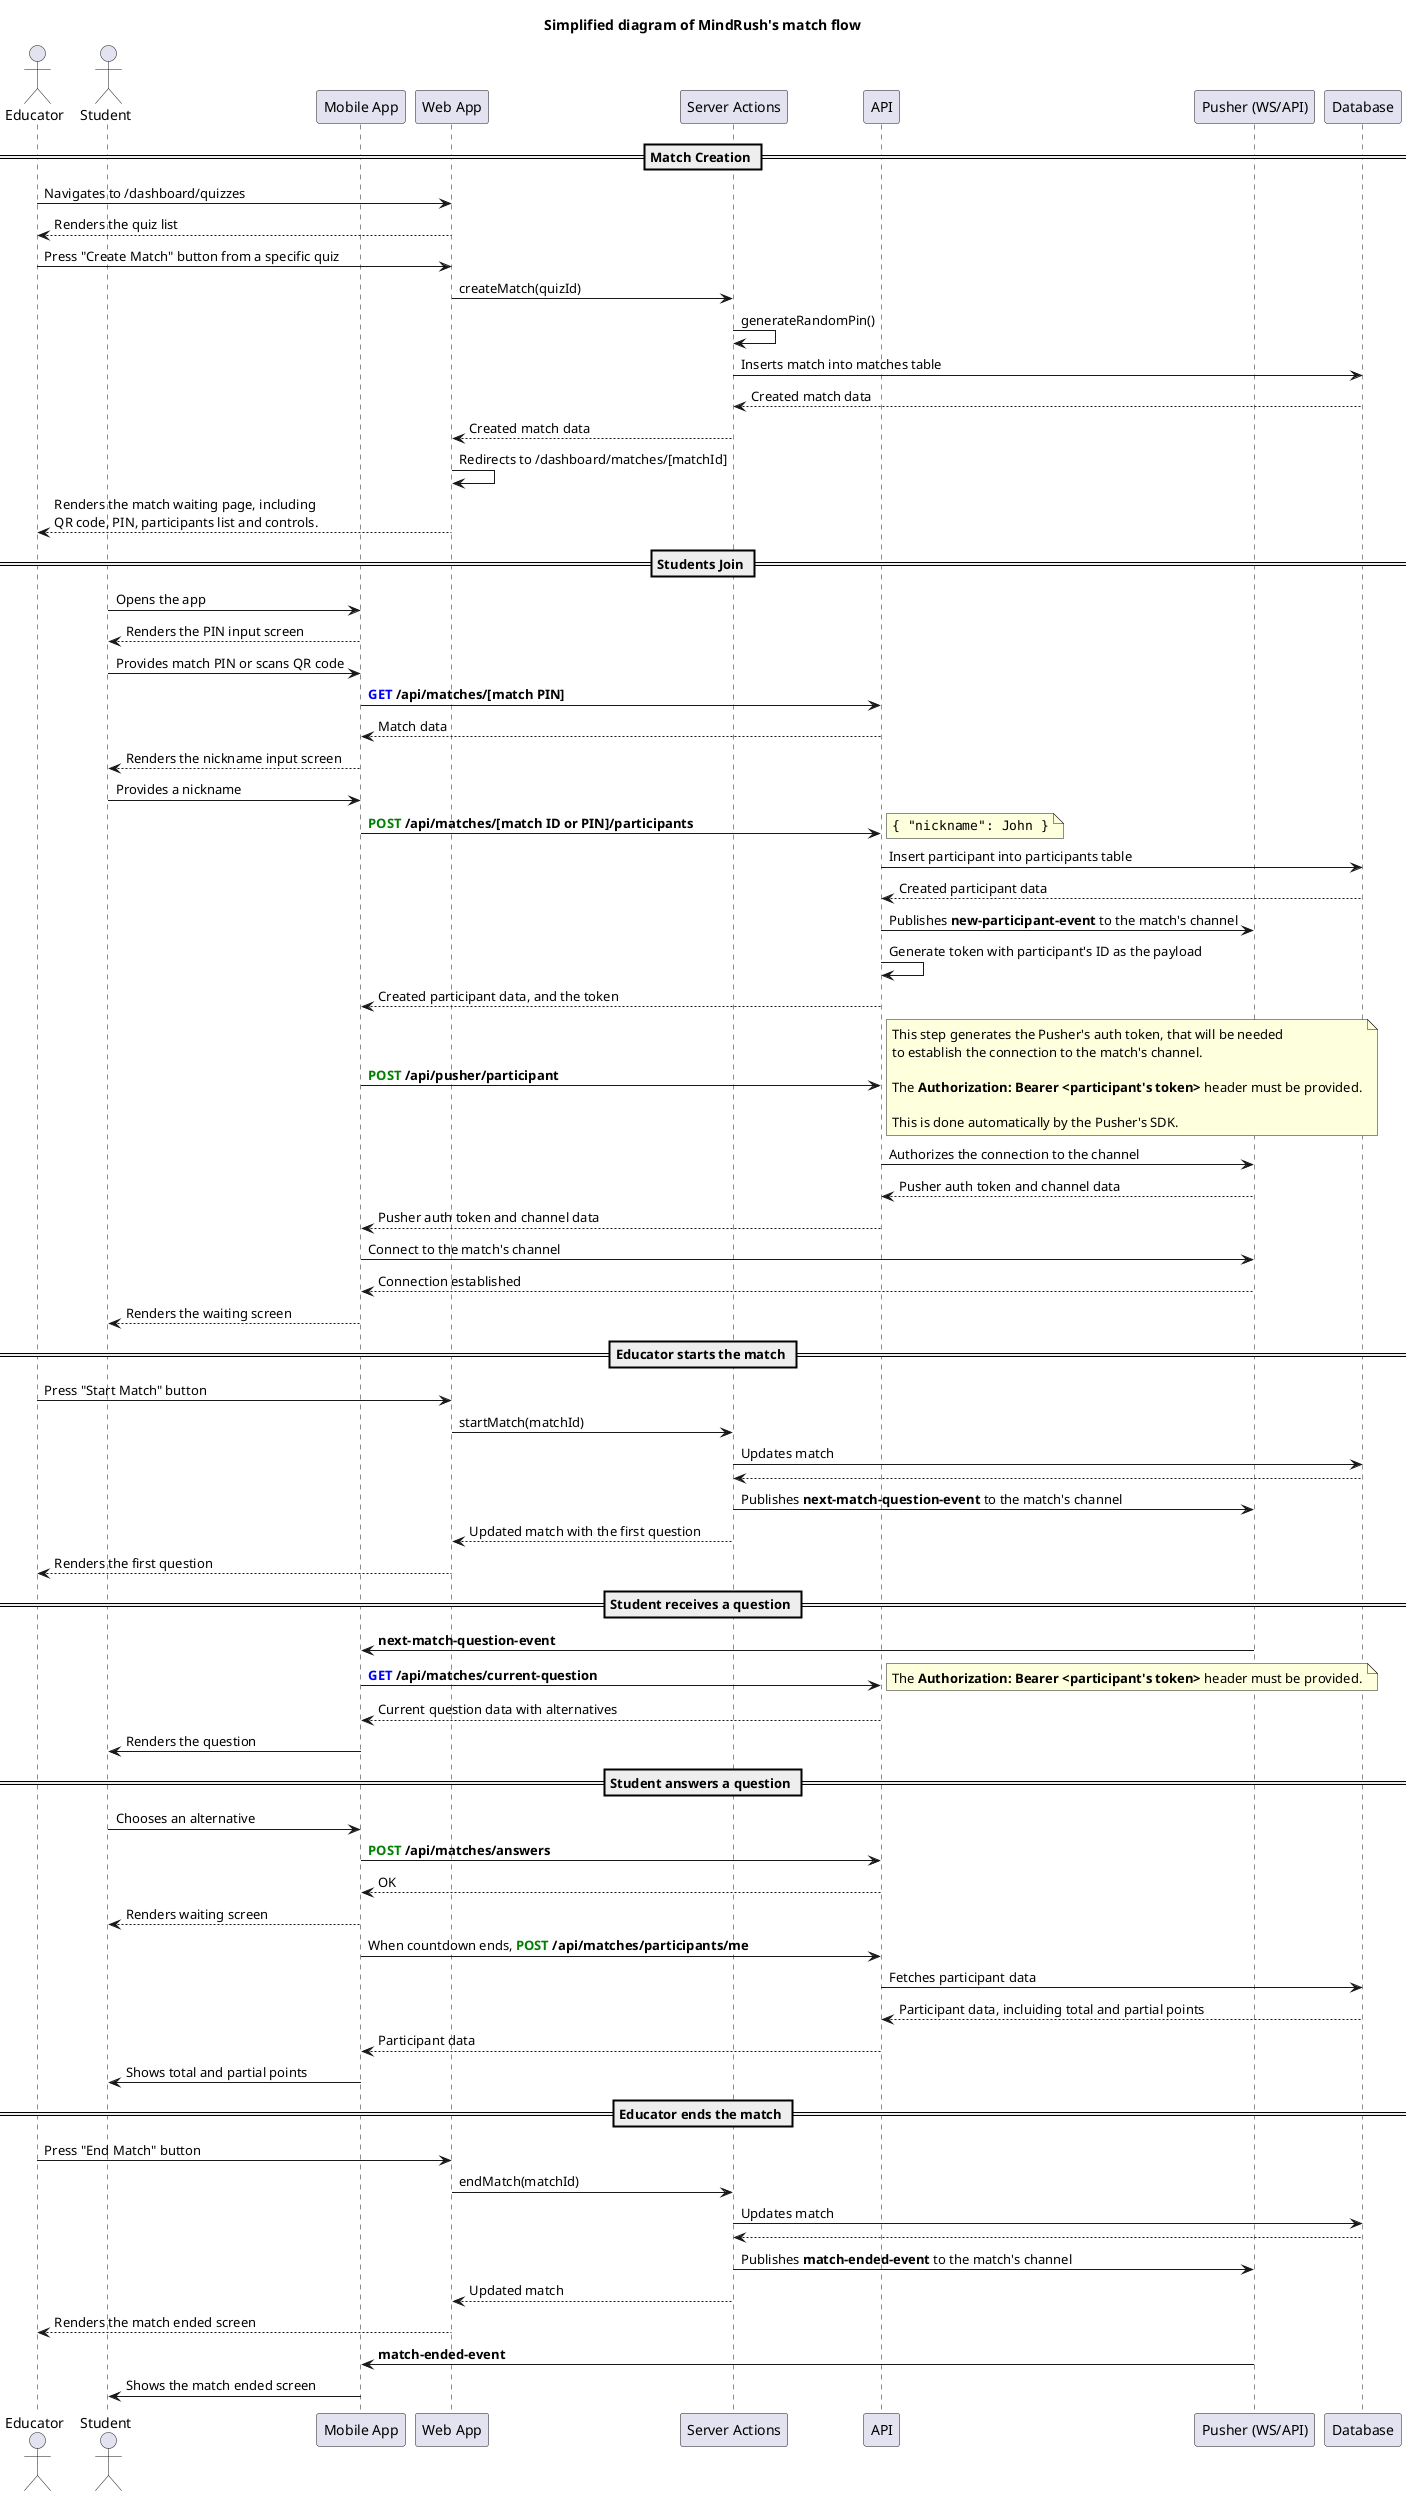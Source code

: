 @startuml MindRush
title Simplified diagram of MindRush's match flow

!define GET <color:blue>GET</color>
!define POST <color:green>POST</color>

actor Educator
actor Student

participant "Mobile App" as MobileApp
participant "Web App" as WebApp
participant "Server Actions" as ServerActions
participant "API" as API
participant "Pusher (WS/API)" as Pusher
participant "Database" as DB

== Match Creation ==

Educator -> WebApp : Navigates to /dashboard/quizzes
Educator <-- WebApp : Renders the quiz list
Educator -> WebApp : Press "Create Match" button from a specific quiz
WebApp -> ServerActions : createMatch(quizId)
ServerActions -> ServerActions : generateRandomPin()
ServerActions -> DB : Inserts match into matches table
ServerActions <-- DB : Created match data
WebApp <-- ServerActions : Created match data
WebApp -> WebApp : Redirects to /dashboard/matches/[matchId]
Educator <-- WebApp : Renders the match waiting page, including\nQR code, PIN, participants list and controls.

== Students Join ==

Student -> MobileApp : Opens the app
Student <-- MobileApp : Renders the PIN input screen
Student -> MobileApp : Provides match PIN or scans QR code
MobileApp -> API : <b>GET /api/matches/[match PIN]</b>

MobileApp <-- API : Match data
Student <-- MobileApp : Renders the nickname input screen

Student -> MobileApp : Provides a nickname
MobileApp -> API : <b>POST /api/matches/[match ID or PIN]/participants</b>
note right
    ""{ "nickname": John }""
end note
API -> DB : Insert participant into participants table
API <-- DB : Created participant data
API -> Pusher : Publishes <b>new-participant-event</b> to the match's channel
API -> API : Generate token with participant's ID as the payload
MobileApp <-- API : Created participant data, and the token

MobileApp -> API : <b>POST /api/pusher/participant</b>
note right
    This step generates the Pusher's auth token, that will be needed
    to establish the connection to the match's channel.

    The <b>Authorization: Bearer <participant's token></b> header must be provided.

    This is done automatically by the Pusher's SDK.
end note

API -> Pusher : Authorizes the connection to the channel
API <-- Pusher : Pusher auth token and channel data
MobileApp <-- API : Pusher auth token and channel data

MobileApp -> Pusher : Connect to the match's channel
MobileApp <-- Pusher : Connection established

Student <-- MobileApp : Renders the waiting screen

== Educator starts the match ==

Educator -> WebApp : Press "Start Match" button
WebApp -> ServerActions : startMatch(matchId)
ServerActions -> DB : Updates match
ServerActions <-- DB
ServerActions -> Pusher : Publishes <b>next-match-question-event</b> to the match's channel
WebApp <-- ServerActions : Updated match with the first question
Educator <-- WebApp : Renders the first question

== Student receives a question ==

Pusher -> MobileApp : <b>next-match-question-event</b>
MobileApp -> API : <b>GET /api/matches/current-question</b>
note right
    The <b>Authorization: Bearer <participant's token></b> header must be provided.
end note
MobileApp <-- API : Current question data with alternatives
MobileApp -> Student : Renders the question

== Student answers a question ==

Student -> MobileApp : Chooses an alternative
MobileApp -> API : <b>POST /api/matches/answers</b>
MobileApp <-- API : OK
Student <-- MobileApp : Renders waiting screen
MobileApp -> API : When countdown ends, <b>POST /api/matches/participants/me</b>
API -> DB : Fetches participant data
API <-- DB : Participant data, incluiding total and partial points
MobileApp <-- API : Participant data
MobileApp -> Student : Shows total and partial points

== Educator ends the match ==

Educator -> WebApp : Press "End Match" button
WebApp -> ServerActions : endMatch(matchId)
ServerActions -> DB : Updates match
ServerActions <-- DB
ServerActions -> Pusher : Publishes <b>match-ended-event</b> to the match's channel
WebApp <-- ServerActions : Updated match
Educator <-- WebApp : Renders the match ended screen

Pusher -> MobileApp : <b>match-ended-event</b>
MobileApp -> Student : Shows the match ended screen

@enduml